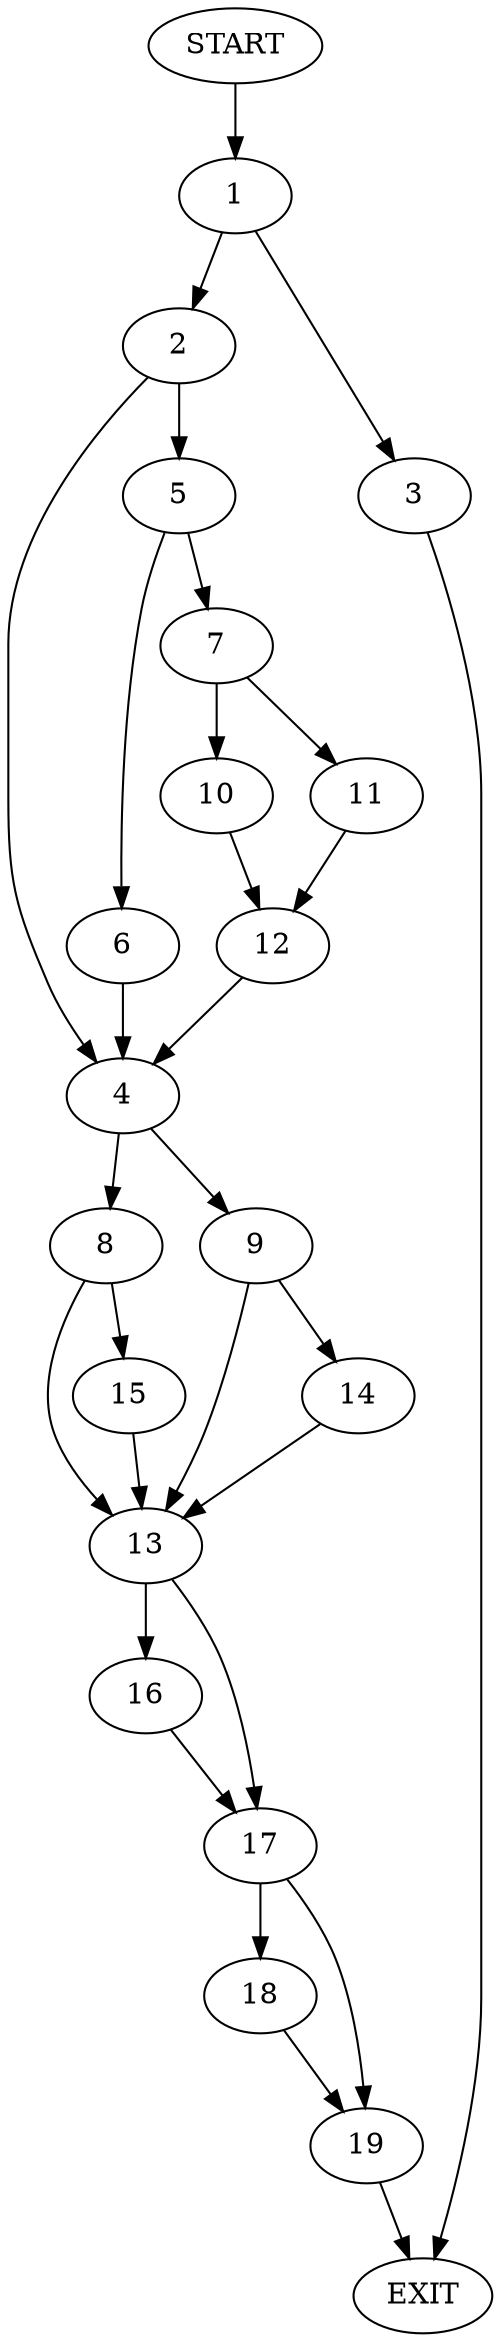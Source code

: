 digraph {
0 [label="START"]
20 [label="EXIT"]
0 -> 1
1 -> 2
1 -> 3
2 -> 4
2 -> 5
3 -> 20
5 -> 6
5 -> 7
4 -> 8
4 -> 9
6 -> 4
7 -> 10
7 -> 11
11 -> 12
10 -> 12
12 -> 4
9 -> 13
9 -> 14
8 -> 13
8 -> 15
13 -> 16
13 -> 17
15 -> 13
14 -> 13
16 -> 17
17 -> 18
17 -> 19
19 -> 20
18 -> 19
}
